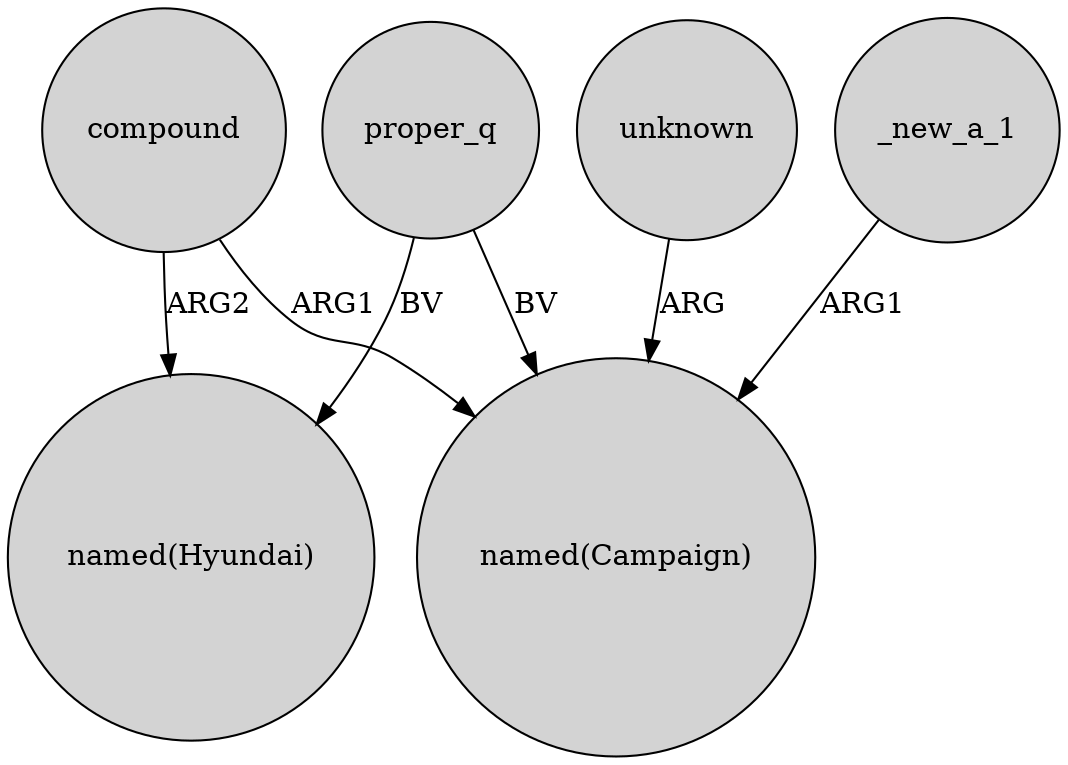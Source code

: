 digraph {
	node [shape=circle style=filled]
	proper_q -> "named(Hyundai)" [label=BV]
	_new_a_1 -> "named(Campaign)" [label=ARG1]
	proper_q -> "named(Campaign)" [label=BV]
	unknown -> "named(Campaign)" [label=ARG]
	compound -> "named(Hyundai)" [label=ARG2]
	compound -> "named(Campaign)" [label=ARG1]
}
